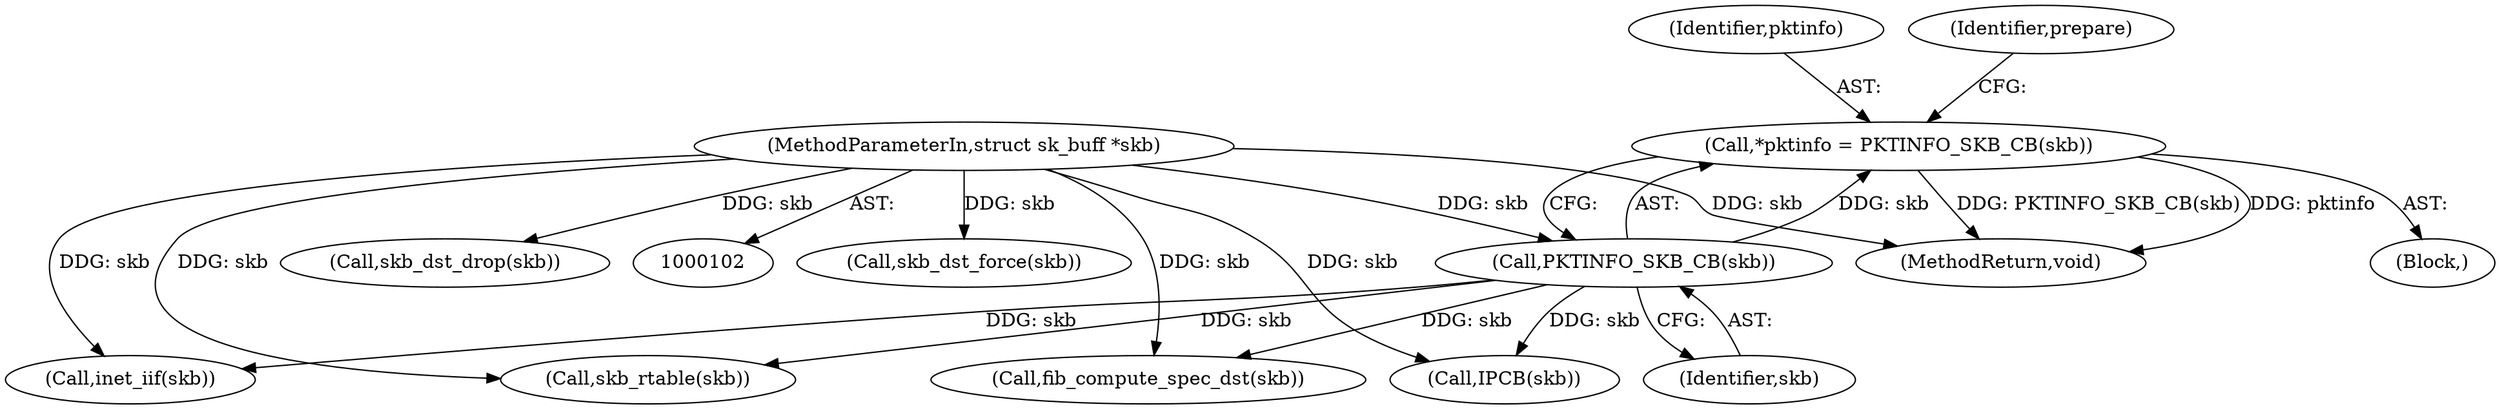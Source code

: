 digraph "0_linux_34b2cef20f19c87999fff3da4071e66937db9644@pointer" {
"1000107" [label="(Call,*pktinfo = PKTINFO_SKB_CB(skb))"];
"1000109" [label="(Call,PKTINFO_SKB_CB(skb))"];
"1000104" [label="(MethodParameterIn,struct sk_buff *skb)"];
"1000109" [label="(Call,PKTINFO_SKB_CB(skb))"];
"1000139" [label="(Call,inet_iif(skb))"];
"1000167" [label="(Call,IPCB(skb))"];
"1000107" [label="(Call,*pktinfo = PKTINFO_SKB_CB(skb))"];
"1000105" [label="(Block,)"];
"1000108" [label="(Identifier,pktinfo)"];
"1000104" [label="(MethodParameterIn,struct sk_buff *skb)"];
"1000113" [label="(Identifier,prepare)"];
"1000171" [label="(Call,skb_dst_force(skb))"];
"1000176" [label="(MethodReturn,void)"];
"1000126" [label="(Call,skb_rtable(skb))"];
"1000147" [label="(Call,fib_compute_spec_dst(skb))"];
"1000174" [label="(Call,skb_dst_drop(skb))"];
"1000110" [label="(Identifier,skb)"];
"1000107" -> "1000105"  [label="AST: "];
"1000107" -> "1000109"  [label="CFG: "];
"1000108" -> "1000107"  [label="AST: "];
"1000109" -> "1000107"  [label="AST: "];
"1000113" -> "1000107"  [label="CFG: "];
"1000107" -> "1000176"  [label="DDG: pktinfo"];
"1000107" -> "1000176"  [label="DDG: PKTINFO_SKB_CB(skb)"];
"1000109" -> "1000107"  [label="DDG: skb"];
"1000109" -> "1000110"  [label="CFG: "];
"1000110" -> "1000109"  [label="AST: "];
"1000104" -> "1000109"  [label="DDG: skb"];
"1000109" -> "1000126"  [label="DDG: skb"];
"1000109" -> "1000139"  [label="DDG: skb"];
"1000109" -> "1000147"  [label="DDG: skb"];
"1000109" -> "1000167"  [label="DDG: skb"];
"1000104" -> "1000102"  [label="AST: "];
"1000104" -> "1000176"  [label="DDG: skb"];
"1000104" -> "1000126"  [label="DDG: skb"];
"1000104" -> "1000139"  [label="DDG: skb"];
"1000104" -> "1000147"  [label="DDG: skb"];
"1000104" -> "1000167"  [label="DDG: skb"];
"1000104" -> "1000171"  [label="DDG: skb"];
"1000104" -> "1000174"  [label="DDG: skb"];
}
